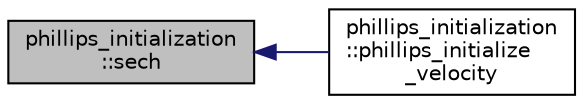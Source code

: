 digraph "phillips_initialization::sech"
{
 // INTERACTIVE_SVG=YES
  edge [fontname="Helvetica",fontsize="10",labelfontname="Helvetica",labelfontsize="10"];
  node [fontname="Helvetica",fontsize="10",shape=record];
  rankdir="LR";
  Node20 [label="phillips_initialization\l::sech",height=0.2,width=0.4,color="black", fillcolor="grey75", style="filled", fontcolor="black"];
  Node20 -> Node21 [dir="back",color="midnightblue",fontsize="10",style="solid",fontname="Helvetica"];
  Node21 [label="phillips_initialization\l::phillips_initialize\l_velocity",height=0.2,width=0.4,color="black", fillcolor="white", style="filled",URL="$namespacephillips__initialization.html#ac252f719fe65dbc64de20ab31bd65c6c",tooltip="Initialize velocity fields. "];
}
